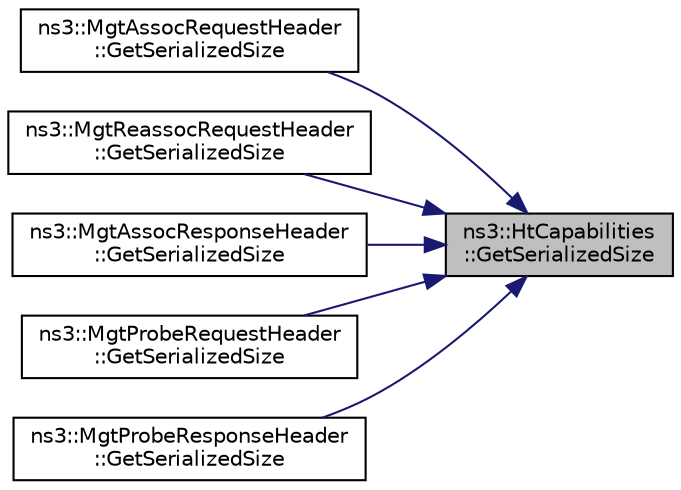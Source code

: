 digraph "ns3::HtCapabilities::GetSerializedSize"
{
 // LATEX_PDF_SIZE
  edge [fontname="Helvetica",fontsize="10",labelfontname="Helvetica",labelfontsize="10"];
  node [fontname="Helvetica",fontsize="10",shape=record];
  rankdir="RL";
  Node1 [label="ns3::HtCapabilities\l::GetSerializedSize",height=0.2,width=0.4,color="black", fillcolor="grey75", style="filled", fontcolor="black",tooltip=" "];
  Node1 -> Node2 [dir="back",color="midnightblue",fontsize="10",style="solid",fontname="Helvetica"];
  Node2 [label="ns3::MgtAssocRequestHeader\l::GetSerializedSize",height=0.2,width=0.4,color="black", fillcolor="white", style="filled",URL="$classns3_1_1_mgt_assoc_request_header.html#a6b06002bf8962861fbe38f8e581ed0c2",tooltip=" "];
  Node1 -> Node3 [dir="back",color="midnightblue",fontsize="10",style="solid",fontname="Helvetica"];
  Node3 [label="ns3::MgtReassocRequestHeader\l::GetSerializedSize",height=0.2,width=0.4,color="black", fillcolor="white", style="filled",URL="$classns3_1_1_mgt_reassoc_request_header.html#af46e2f52e168e51aa04ae5b8b9406e16",tooltip=" "];
  Node1 -> Node4 [dir="back",color="midnightblue",fontsize="10",style="solid",fontname="Helvetica"];
  Node4 [label="ns3::MgtAssocResponseHeader\l::GetSerializedSize",height=0.2,width=0.4,color="black", fillcolor="white", style="filled",URL="$classns3_1_1_mgt_assoc_response_header.html#a5e89f2a2f4de5bf66291e26e882d5400",tooltip=" "];
  Node1 -> Node5 [dir="back",color="midnightblue",fontsize="10",style="solid",fontname="Helvetica"];
  Node5 [label="ns3::MgtProbeRequestHeader\l::GetSerializedSize",height=0.2,width=0.4,color="black", fillcolor="white", style="filled",URL="$classns3_1_1_mgt_probe_request_header.html#a6d0995a3fc15da58f02e195766a882d5",tooltip=" "];
  Node1 -> Node6 [dir="back",color="midnightblue",fontsize="10",style="solid",fontname="Helvetica"];
  Node6 [label="ns3::MgtProbeResponseHeader\l::GetSerializedSize",height=0.2,width=0.4,color="black", fillcolor="white", style="filled",URL="$classns3_1_1_mgt_probe_response_header.html#ab5e4c638c35be8e8d0670cfa03cd20ec",tooltip=" "];
}
